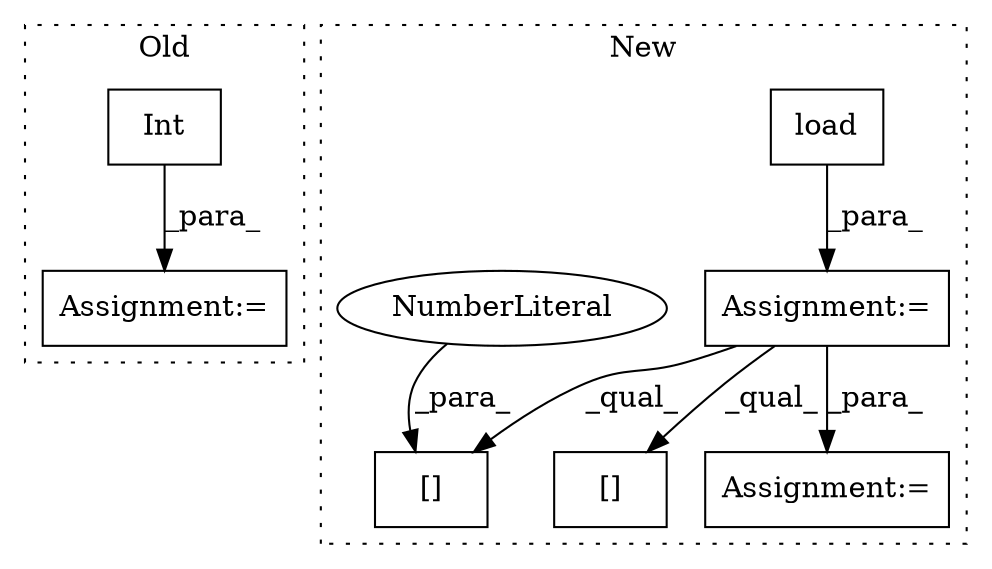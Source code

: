 digraph G {
subgraph cluster0 {
1 [label="Int" a="32" s="4356,4390" l="4,1" shape="box"];
3 [label="Assignment:=" a="7" s="4355" l="1" shape="box"];
label = "Old";
style="dotted";
}
subgraph cluster1 {
2 [label="load" a="32" s="3961,3972" l="5,1" shape="box"];
4 [label="[]" a="2" s="4010,4058" l="47,1" shape="box"];
5 [label="NumberLiteral" a="34" s="4057" l="1" shape="ellipse"];
6 [label="[]" a="2" s="4010,4037" l="17,1" shape="box"];
7 [label="Assignment:=" a="7" s="4267" l="12" shape="box"];
8 [label="Assignment:=" a="7" s="3955" l="1" shape="box"];
label = "New";
style="dotted";
}
1 -> 3 [label="_para_"];
2 -> 8 [label="_para_"];
5 -> 4 [label="_para_"];
8 -> 4 [label="_qual_"];
8 -> 6 [label="_qual_"];
8 -> 7 [label="_para_"];
}